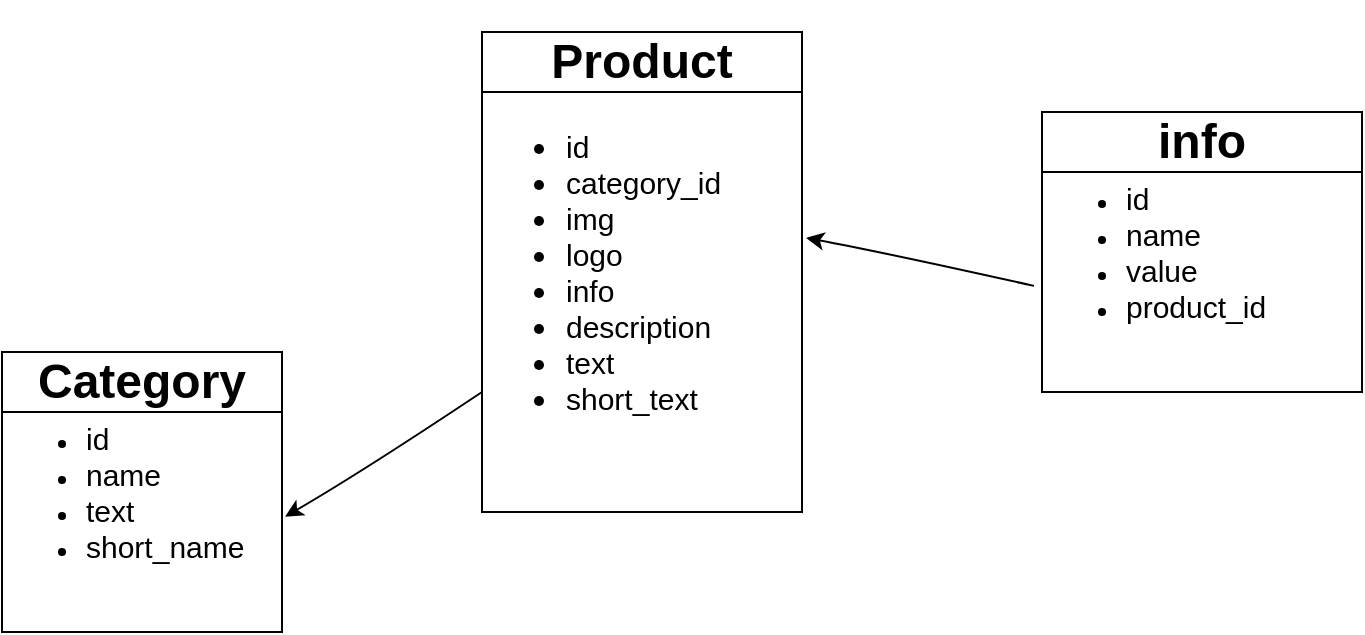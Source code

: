 <mxfile version="23.1.4" type="github">
  <diagram name="Страница — 1" id="WUYJKl5WaR9ameWChj_w">
    <mxGraphModel dx="45" dy="473" grid="1" gridSize="10" guides="1" tooltips="1" connect="1" arrows="1" fold="1" page="1" pageScale="1" pageWidth="827" pageHeight="1169" math="0" shadow="0">
      <root>
        <mxCell id="0" />
        <mxCell id="1" parent="0" />
        <mxCell id="pgX1Uxqs6UMCf_D8Ajhl-2" value="&lt;ul style=&quot;font-size: 15px;&quot;&gt;&lt;li&gt;id&lt;/li&gt;&lt;li&gt;category_id&lt;/li&gt;&lt;li&gt;img&lt;/li&gt;&lt;li&gt;logo&lt;/li&gt;&lt;li&gt;info&lt;/li&gt;&lt;li&gt;description&lt;/li&gt;&lt;li&gt;text&lt;/li&gt;&lt;li&gt;short_text&lt;/li&gt;&lt;/ul&gt;" style="rounded=0;whiteSpace=wrap;html=1;align=left;" parent="1" vertex="1">
          <mxGeometry x="1400" y="40" width="160" height="240" as="geometry" />
        </mxCell>
        <mxCell id="pgX1Uxqs6UMCf_D8Ajhl-3" value="&lt;h1&gt;Product&lt;/h1&gt;" style="rounded=0;whiteSpace=wrap;html=1;" parent="1" vertex="1">
          <mxGeometry x="1400" y="40" width="160" height="30" as="geometry" />
        </mxCell>
        <mxCell id="pgX1Uxqs6UMCf_D8Ajhl-4" value="&lt;div&gt;&lt;ul&gt;&lt;li&gt;&lt;span style=&quot;font-size: 15px;&quot;&gt;id&lt;/span&gt;&lt;/li&gt;&lt;li&gt;&lt;span style=&quot;font-size: 15px;&quot;&gt;name&lt;/span&gt;&lt;/li&gt;&lt;li&gt;&lt;span style=&quot;font-size: 15px;&quot;&gt;text&lt;/span&gt;&lt;/li&gt;&lt;li&gt;&lt;span style=&quot;font-size: 15px;&quot;&gt;short_name&lt;/span&gt;&lt;/li&gt;&lt;/ul&gt;&lt;/div&gt;" style="rounded=0;whiteSpace=wrap;html=1;align=left;" parent="1" vertex="1">
          <mxGeometry x="1160" y="200" width="140" height="140" as="geometry" />
        </mxCell>
        <mxCell id="pgX1Uxqs6UMCf_D8Ajhl-5" value="&lt;h1&gt;Category&lt;/h1&gt;" style="rounded=0;whiteSpace=wrap;html=1;" parent="1" vertex="1">
          <mxGeometry x="1160" y="200" width="140" height="30" as="geometry" />
        </mxCell>
        <mxCell id="pgX1Uxqs6UMCf_D8Ajhl-10" value="" style="curved=1;endArrow=classic;html=1;rounded=0;entryX=1.011;entryY=0.588;entryDx=0;entryDy=0;entryPerimeter=0;exitX=0;exitY=0.75;exitDx=0;exitDy=0;" parent="1" source="pgX1Uxqs6UMCf_D8Ajhl-2" target="pgX1Uxqs6UMCf_D8Ajhl-4" edge="1">
          <mxGeometry width="50" height="50" relative="1" as="geometry">
            <mxPoint x="1410" y="140" as="sourcePoint" />
            <mxPoint x="1210" y="170" as="targetPoint" />
            <Array as="points">
              <mxPoint x="1340" y="260" />
            </Array>
          </mxGeometry>
        </mxCell>
        <mxCell id="hF0QVCsaanUZBnpeWdTS-1" value="&lt;div&gt;&lt;ul&gt;&lt;li&gt;&lt;span style=&quot;font-size: 15px;&quot;&gt;id&lt;/span&gt;&lt;/li&gt;&lt;li&gt;&lt;span style=&quot;font-size: 15px;&quot;&gt;name&lt;/span&gt;&lt;/li&gt;&lt;li&gt;&lt;span style=&quot;font-size: 15px;&quot;&gt;value&lt;/span&gt;&lt;/li&gt;&lt;li&gt;&lt;span style=&quot;font-size: 15px;&quot;&gt;product_id&lt;/span&gt;&lt;/li&gt;&lt;/ul&gt;&lt;/div&gt;" style="rounded=0;whiteSpace=wrap;html=1;align=left;" vertex="1" parent="1">
          <mxGeometry x="1680" y="80" width="160" height="140" as="geometry" />
        </mxCell>
        <mxCell id="hF0QVCsaanUZBnpeWdTS-3" value="&lt;h1&gt;info&lt;/h1&gt;" style="rounded=0;whiteSpace=wrap;html=1;" vertex="1" parent="1">
          <mxGeometry x="1680" y="80" width="160" height="30" as="geometry" />
        </mxCell>
        <mxCell id="hF0QVCsaanUZBnpeWdTS-4" value="" style="curved=1;endArrow=classic;html=1;rounded=0;exitX=-0.025;exitY=0.621;exitDx=0;exitDy=0;exitPerimeter=0;entryX=1.013;entryY=0.429;entryDx=0;entryDy=0;entryPerimeter=0;" edge="1" parent="1" source="hF0QVCsaanUZBnpeWdTS-1" target="pgX1Uxqs6UMCf_D8Ajhl-2">
          <mxGeometry width="50" height="50" relative="1" as="geometry">
            <mxPoint x="1600" y="90" as="sourcePoint" />
            <mxPoint x="1650" y="40" as="targetPoint" />
            <Array as="points">
              <mxPoint x="1600" y="150" />
            </Array>
          </mxGeometry>
        </mxCell>
      </root>
    </mxGraphModel>
  </diagram>
</mxfile>
